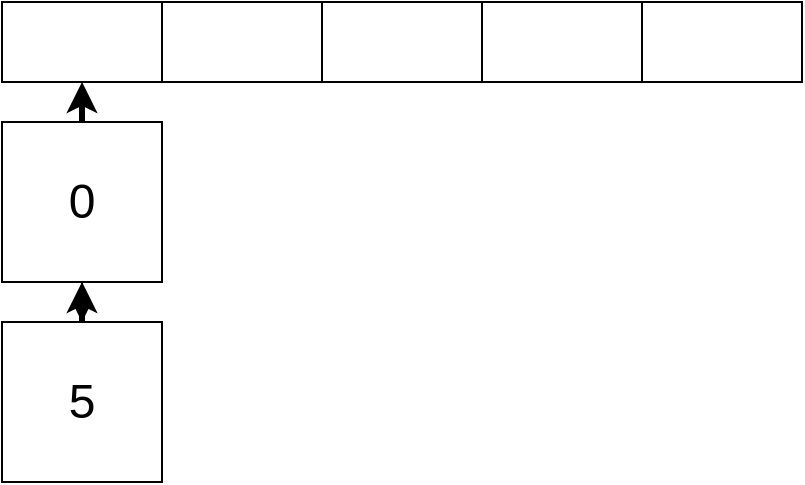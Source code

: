 <mxfile version="22.1.18" type="device">
  <diagram name="第 1 页" id="pdvHXR5Ct5V7cjV8mRZJ">
    <mxGraphModel dx="1026" dy="653" grid="1" gridSize="10" guides="1" tooltips="1" connect="1" arrows="1" fold="1" page="1" pageScale="1" pageWidth="1600" pageHeight="1200" math="0" shadow="0">
      <root>
        <mxCell id="0" />
        <mxCell id="1" parent="0" />
        <mxCell id="M99AcyViNqDwZ6L1UjMO-8" value="0" style="whiteSpace=wrap;html=1;aspect=fixed;fontSize=24;" parent="1" vertex="1">
          <mxGeometry x="320" y="380" width="80" height="80" as="geometry" />
        </mxCell>
        <mxCell id="M99AcyViNqDwZ6L1UjMO-9" value="" style="endArrow=classic;html=1;rounded=0;strokeWidth=3;" parent="1" source="M99AcyViNqDwZ6L1UjMO-8" edge="1">
          <mxGeometry width="50" height="50" relative="1" as="geometry">
            <mxPoint x="340" y="390" as="sourcePoint" />
            <mxPoint x="360" y="360" as="targetPoint" />
          </mxGeometry>
        </mxCell>
        <mxCell id="GZCkOTgC1LT6AilcIYJf-1" value="" style="rounded=0;whiteSpace=wrap;html=1;" parent="1" vertex="1">
          <mxGeometry x="320" y="320" width="80" height="40" as="geometry" />
        </mxCell>
        <mxCell id="GZCkOTgC1LT6AilcIYJf-2" value="" style="rounded=0;whiteSpace=wrap;html=1;" parent="1" vertex="1">
          <mxGeometry x="400" y="320" width="80" height="40" as="geometry" />
        </mxCell>
        <mxCell id="GZCkOTgC1LT6AilcIYJf-3" value="" style="rounded=0;whiteSpace=wrap;html=1;" parent="1" vertex="1">
          <mxGeometry x="480" y="320" width="80" height="40" as="geometry" />
        </mxCell>
        <mxCell id="GZCkOTgC1LT6AilcIYJf-4" value="" style="rounded=0;whiteSpace=wrap;html=1;" parent="1" vertex="1">
          <mxGeometry x="560" y="320" width="80" height="40" as="geometry" />
        </mxCell>
        <mxCell id="GZCkOTgC1LT6AilcIYJf-5" value="" style="rounded=0;whiteSpace=wrap;html=1;" parent="1" vertex="1">
          <mxGeometry x="640" y="320" width="80" height="40" as="geometry" />
        </mxCell>
        <mxCell id="GZCkOTgC1LT6AilcIYJf-12" value="" style="edgeStyle=orthogonalEdgeStyle;rounded=0;orthogonalLoop=1;jettySize=auto;html=1;" parent="1" source="M99AcyViNqDwZ6L1UjMO-8" target="GZCkOTgC1LT6AilcIYJf-10" edge="1">
          <mxGeometry relative="1" as="geometry">
            <mxPoint x="360" y="460" as="sourcePoint" />
          </mxGeometry>
        </mxCell>
        <mxCell id="GZCkOTgC1LT6AilcIYJf-10" value="5" style="whiteSpace=wrap;html=1;aspect=fixed;fontSize=24;" parent="1" vertex="1">
          <mxGeometry x="320" y="480" width="80" height="80" as="geometry" />
        </mxCell>
        <mxCell id="GZCkOTgC1LT6AilcIYJf-11" value="" style="endArrow=classic;html=1;rounded=0;strokeWidth=3;" parent="1" source="GZCkOTgC1LT6AilcIYJf-10" edge="1">
          <mxGeometry width="50" height="50" relative="1" as="geometry">
            <mxPoint x="130" y="510" as="sourcePoint" />
            <mxPoint x="360" y="460" as="targetPoint" />
          </mxGeometry>
        </mxCell>
      </root>
    </mxGraphModel>
  </diagram>
</mxfile>
